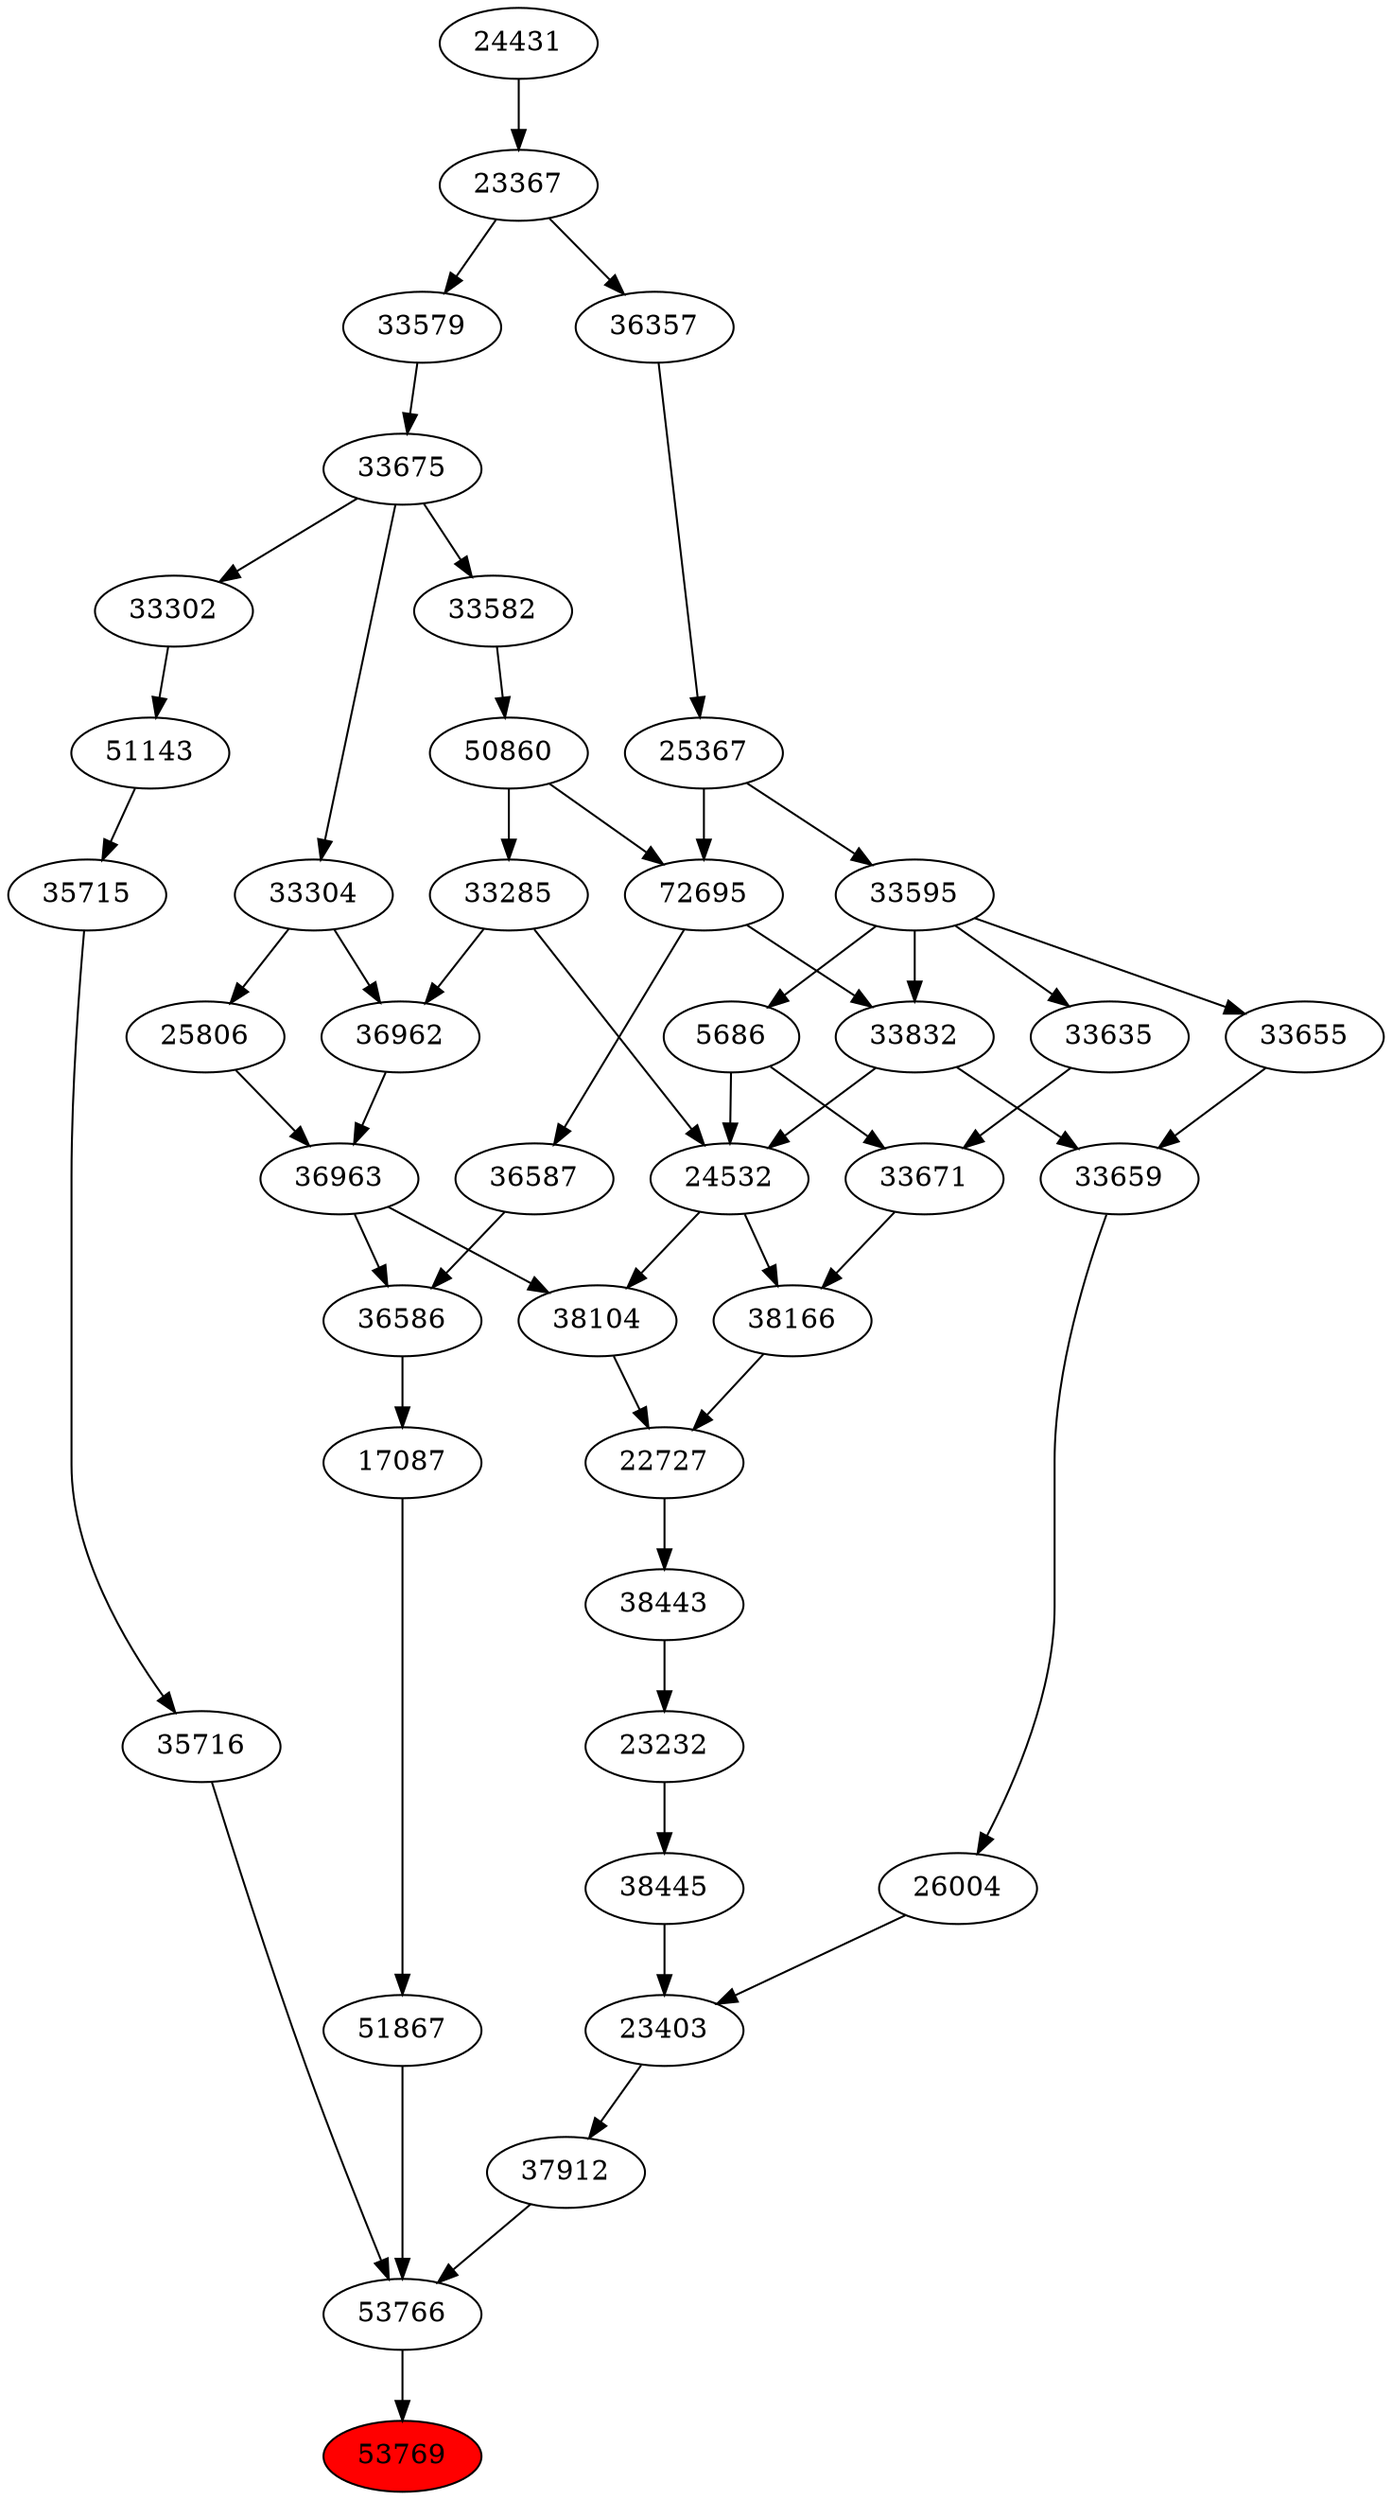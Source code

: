 strict digraph{ 
53769 [label="53769" fillcolor=red style=filled]
53766 -> 53769
53766 [label="53766"]
35716 -> 53766
37912 -> 53766
51867 -> 53766
35716 [label="35716"]
35715 -> 35716
37912 [label="37912"]
23403 -> 37912
51867 [label="51867"]
17087 -> 51867
35715 [label="35715"]
51143 -> 35715
23403 [label="23403"]
38445 -> 23403
26004 -> 23403
17087 [label="17087"]
36586 -> 17087
51143 [label="51143"]
33302 -> 51143
38445 [label="38445"]
23232 -> 38445
26004 [label="26004"]
33659 -> 26004
36586 [label="36586"]
36587 -> 36586
36963 -> 36586
33302 [label="33302"]
33675 -> 33302
23232 [label="23232"]
38443 -> 23232
33659 [label="33659"]
33655 -> 33659
33832 -> 33659
36587 [label="36587"]
72695 -> 36587
36963 [label="36963"]
36962 -> 36963
25806 -> 36963
33675 [label="33675"]
33579 -> 33675
38443 [label="38443"]
22727 -> 38443
33655 [label="33655"]
33595 -> 33655
33832 [label="33832"]
72695 -> 33832
33595 -> 33832
72695 [label="72695"]
50860 -> 72695
25367 -> 72695
36962 [label="36962"]
33285 -> 36962
33304 -> 36962
25806 [label="25806"]
33304 -> 25806
33579 [label="33579"]
23367 -> 33579
22727 [label="22727"]
38104 -> 22727
38166 -> 22727
33595 [label="33595"]
25367 -> 33595
50860 [label="50860"]
33582 -> 50860
25367 [label="25367"]
36357 -> 25367
33285 [label="33285"]
50860 -> 33285
33304 [label="33304"]
33675 -> 33304
23367 [label="23367"]
24431 -> 23367
38104 [label="38104"]
24532 -> 38104
36963 -> 38104
38166 [label="38166"]
24532 -> 38166
33671 -> 38166
33582 [label="33582"]
33675 -> 33582
36357 [label="36357"]
23367 -> 36357
24431 [label="24431"]
24532 [label="24532"]
33285 -> 24532
5686 -> 24532
33832 -> 24532
33671 [label="33671"]
5686 -> 33671
33635 -> 33671
5686 [label="5686"]
33595 -> 5686
33635 [label="33635"]
33595 -> 33635
}